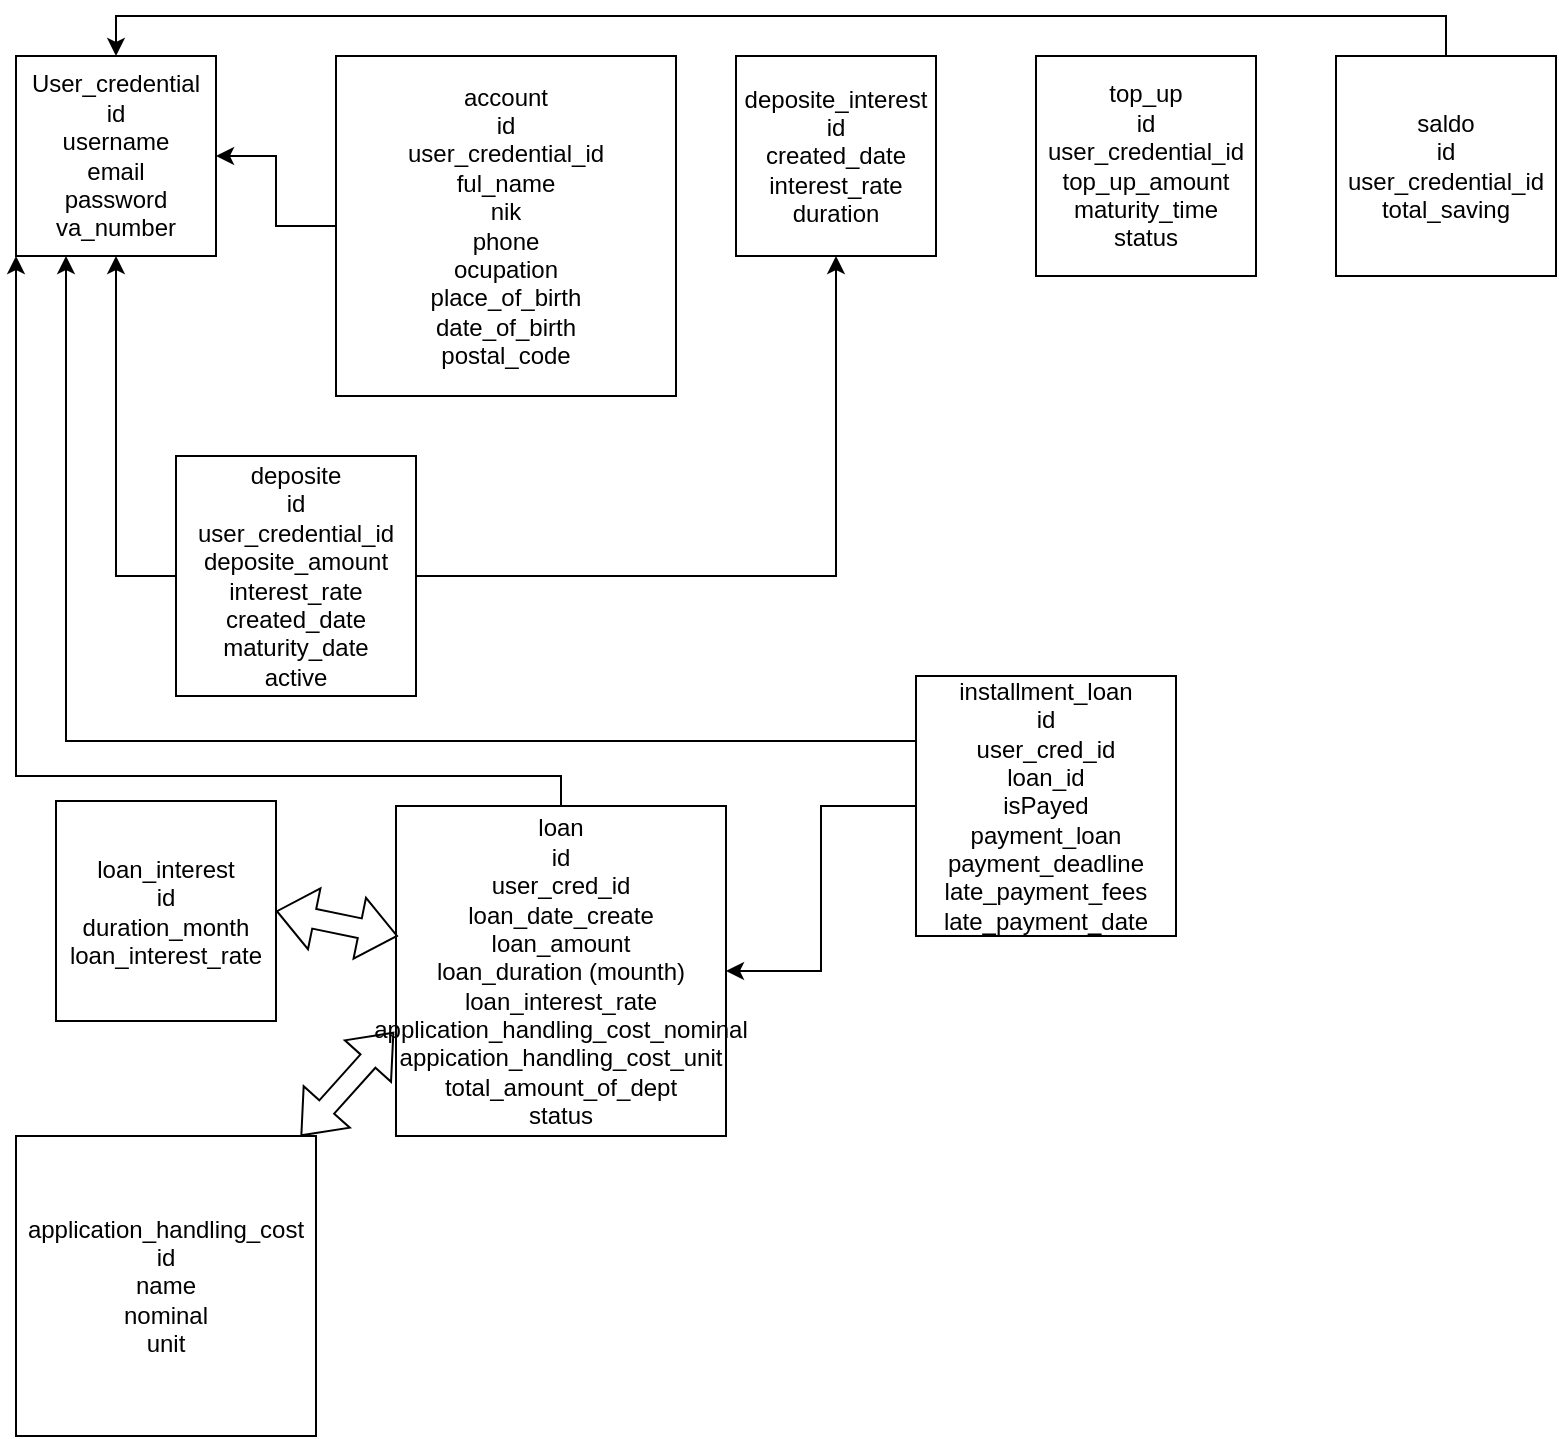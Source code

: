 <mxfile version="21.7.4" type="github">
  <diagram name="Page-1" id="IRqSY0UORqlvK6jRo1As">
    <mxGraphModel dx="880" dy="446" grid="1" gridSize="10" guides="1" tooltips="1" connect="1" arrows="1" fold="1" page="1" pageScale="1" pageWidth="850" pageHeight="1100" math="0" shadow="0">
      <root>
        <mxCell id="0" />
        <mxCell id="1" parent="0" />
        <mxCell id="sOJzw8-aGb0DBQRZUdF_-1" value="User_credential&lt;br&gt;id&lt;br&gt;username&lt;br&gt;email&lt;br&gt;password&lt;br&gt;va_number" style="whiteSpace=wrap;html=1;aspect=fixed;" parent="1" vertex="1">
          <mxGeometry x="50" y="50" width="100" height="100" as="geometry" />
        </mxCell>
        <mxCell id="sOJzw8-aGb0DBQRZUdF_-3" value="" style="edgeStyle=orthogonalEdgeStyle;rounded=0;orthogonalLoop=1;jettySize=auto;html=1;" parent="1" source="sOJzw8-aGb0DBQRZUdF_-2" target="sOJzw8-aGb0DBQRZUdF_-1" edge="1">
          <mxGeometry relative="1" as="geometry" />
        </mxCell>
        <mxCell id="sOJzw8-aGb0DBQRZUdF_-2" value="account&lt;br&gt;id&lt;br&gt;user_credential_id&lt;br&gt;ful_name&lt;br&gt;nik&lt;br&gt;phone&lt;br&gt;ocupation&lt;br&gt;place_of_birth&lt;br&gt;date_of_birth&lt;br&gt;postal_code" style="whiteSpace=wrap;html=1;aspect=fixed;" parent="1" vertex="1">
          <mxGeometry x="210" y="50" width="170" height="170" as="geometry" />
        </mxCell>
        <mxCell id="sOJzw8-aGb0DBQRZUdF_-8" style="edgeStyle=orthogonalEdgeStyle;rounded=0;orthogonalLoop=1;jettySize=auto;html=1;exitX=0;exitY=0.5;exitDx=0;exitDy=0;" parent="1" source="sOJzw8-aGb0DBQRZUdF_-4" target="sOJzw8-aGb0DBQRZUdF_-1" edge="1">
          <mxGeometry relative="1" as="geometry" />
        </mxCell>
        <mxCell id="sOJzw8-aGb0DBQRZUdF_-9" style="edgeStyle=orthogonalEdgeStyle;rounded=0;orthogonalLoop=1;jettySize=auto;html=1;exitX=1;exitY=0.5;exitDx=0;exitDy=0;entryX=0.5;entryY=1;entryDx=0;entryDy=0;" parent="1" source="sOJzw8-aGb0DBQRZUdF_-4" target="sOJzw8-aGb0DBQRZUdF_-6" edge="1">
          <mxGeometry relative="1" as="geometry" />
        </mxCell>
        <mxCell id="sOJzw8-aGb0DBQRZUdF_-4" value="deposite&lt;br&gt;id&lt;br&gt;user_credential_id&lt;br&gt;deposite_amount&lt;br&gt;interest_rate&lt;br&gt;created_date&lt;br&gt;maturity_date&lt;br&gt;active" style="whiteSpace=wrap;html=1;aspect=fixed;" parent="1" vertex="1">
          <mxGeometry x="130" y="250" width="120" height="120" as="geometry" />
        </mxCell>
        <mxCell id="sOJzw8-aGb0DBQRZUdF_-6" value="deposite_interest&lt;br&gt;id&lt;br&gt;created_date&lt;br&gt;interest_rate&lt;br&gt;duration" style="whiteSpace=wrap;html=1;aspect=fixed;" parent="1" vertex="1">
          <mxGeometry x="410" y="50" width="100" height="100" as="geometry" />
        </mxCell>
        <mxCell id="sOJzw8-aGb0DBQRZUdF_-10" value="top_up&lt;br&gt;id&lt;br&gt;user_credential_id&lt;br&gt;top_up_amount&lt;br&gt;maturity_time&lt;br&gt;status" style="whiteSpace=wrap;html=1;aspect=fixed;" parent="1" vertex="1">
          <mxGeometry x="560" y="50" width="110" height="110" as="geometry" />
        </mxCell>
        <mxCell id="sOJzw8-aGb0DBQRZUdF_-12" style="edgeStyle=orthogonalEdgeStyle;rounded=0;orthogonalLoop=1;jettySize=auto;html=1;exitX=0.5;exitY=0;exitDx=0;exitDy=0;entryX=0.5;entryY=0;entryDx=0;entryDy=0;" parent="1" source="sOJzw8-aGb0DBQRZUdF_-11" target="sOJzw8-aGb0DBQRZUdF_-1" edge="1">
          <mxGeometry relative="1" as="geometry" />
        </mxCell>
        <mxCell id="sOJzw8-aGb0DBQRZUdF_-11" value="saldo&lt;br&gt;id&lt;br&gt;user_credential_id&lt;br&gt;total_saving" style="whiteSpace=wrap;html=1;aspect=fixed;" parent="1" vertex="1">
          <mxGeometry x="710" y="50" width="110" height="110" as="geometry" />
        </mxCell>
        <mxCell id="sOJzw8-aGb0DBQRZUdF_-13" value="loan_interest&lt;br&gt;id&lt;br&gt;duration_month&lt;br&gt;loan_interest_rate" style="whiteSpace=wrap;html=1;aspect=fixed;" parent="1" vertex="1">
          <mxGeometry x="70" y="422.5" width="110" height="110" as="geometry" />
        </mxCell>
        <mxCell id="H8JlLTUlfAyMEv2b3wwE-7" style="edgeStyle=orthogonalEdgeStyle;rounded=0;orthogonalLoop=1;jettySize=auto;html=1;exitX=0.5;exitY=0;exitDx=0;exitDy=0;entryX=0;entryY=1;entryDx=0;entryDy=0;" edge="1" parent="1" source="sOJzw8-aGb0DBQRZUdF_-14" target="sOJzw8-aGb0DBQRZUdF_-1">
          <mxGeometry relative="1" as="geometry">
            <Array as="points">
              <mxPoint x="323" y="410" />
              <mxPoint x="50" y="410" />
            </Array>
          </mxGeometry>
        </mxCell>
        <mxCell id="sOJzw8-aGb0DBQRZUdF_-14" value="loan&lt;br&gt;id&lt;br&gt;user_cred_id&lt;br&gt;loan_date_create&lt;br&gt;loan_amount&lt;br&gt;loan_duration (mounth)&lt;br&gt;loan_interest_rate&lt;br&gt;application_handling_cost_nominal&lt;br&gt;appication_handling_cost_unit&lt;br&gt;total_amount_of_dept&lt;br&gt;status" style="whiteSpace=wrap;html=1;aspect=fixed;" parent="1" vertex="1">
          <mxGeometry x="240" y="425" width="165" height="165" as="geometry" />
        </mxCell>
        <mxCell id="H8JlLTUlfAyMEv2b3wwE-3" style="edgeStyle=orthogonalEdgeStyle;rounded=0;orthogonalLoop=1;jettySize=auto;html=1;exitX=0;exitY=0.5;exitDx=0;exitDy=0;entryX=1;entryY=0.5;entryDx=0;entryDy=0;" edge="1" parent="1" source="H8JlLTUlfAyMEv2b3wwE-1" target="sOJzw8-aGb0DBQRZUdF_-14">
          <mxGeometry relative="1" as="geometry" />
        </mxCell>
        <mxCell id="H8JlLTUlfAyMEv2b3wwE-4" style="edgeStyle=orthogonalEdgeStyle;rounded=0;orthogonalLoop=1;jettySize=auto;html=1;exitX=0;exitY=0.25;exitDx=0;exitDy=0;entryX=0.25;entryY=1;entryDx=0;entryDy=0;" edge="1" parent="1" source="H8JlLTUlfAyMEv2b3wwE-1" target="sOJzw8-aGb0DBQRZUdF_-1">
          <mxGeometry relative="1" as="geometry" />
        </mxCell>
        <mxCell id="H8JlLTUlfAyMEv2b3wwE-1" value="installment_loan&lt;br&gt;id&lt;br&gt;user_cred_id&lt;br&gt;loan_id&lt;br&gt;isPayed&lt;br&gt;payment_loan&lt;br&gt;payment_deadline&lt;br&gt;late_payment_fees&lt;br&gt;late_payment_date" style="whiteSpace=wrap;html=1;aspect=fixed;" vertex="1" parent="1">
          <mxGeometry x="500" y="360" width="130" height="130" as="geometry" />
        </mxCell>
        <mxCell id="H8JlLTUlfAyMEv2b3wwE-2" value="application_handling_cost&lt;br&gt;id&lt;br&gt;name&lt;br&gt;nominal&lt;br&gt;unit" style="whiteSpace=wrap;html=1;aspect=fixed;" vertex="1" parent="1">
          <mxGeometry x="50" y="590" width="150" height="150" as="geometry" />
        </mxCell>
        <mxCell id="H8JlLTUlfAyMEv2b3wwE-5" value="" style="shape=flexArrow;endArrow=classic;startArrow=classic;html=1;rounded=0;exitX=1;exitY=0.5;exitDx=0;exitDy=0;entryX=0.006;entryY=0.394;entryDx=0;entryDy=0;entryPerimeter=0;" edge="1" parent="1" source="sOJzw8-aGb0DBQRZUdF_-13" target="sOJzw8-aGb0DBQRZUdF_-14">
          <mxGeometry width="100" height="100" relative="1" as="geometry">
            <mxPoint x="370" y="600" as="sourcePoint" />
            <mxPoint x="470" y="500" as="targetPoint" />
          </mxGeometry>
        </mxCell>
        <mxCell id="H8JlLTUlfAyMEv2b3wwE-6" value="" style="shape=flexArrow;endArrow=classic;startArrow=classic;html=1;rounded=0;entryX=-0.006;entryY=0.685;entryDx=0;entryDy=0;entryPerimeter=0;" edge="1" parent="1" source="H8JlLTUlfAyMEv2b3wwE-2" target="sOJzw8-aGb0DBQRZUdF_-14">
          <mxGeometry width="100" height="100" relative="1" as="geometry">
            <mxPoint x="370" y="600" as="sourcePoint" />
            <mxPoint x="470" y="500" as="targetPoint" />
          </mxGeometry>
        </mxCell>
      </root>
    </mxGraphModel>
  </diagram>
</mxfile>
